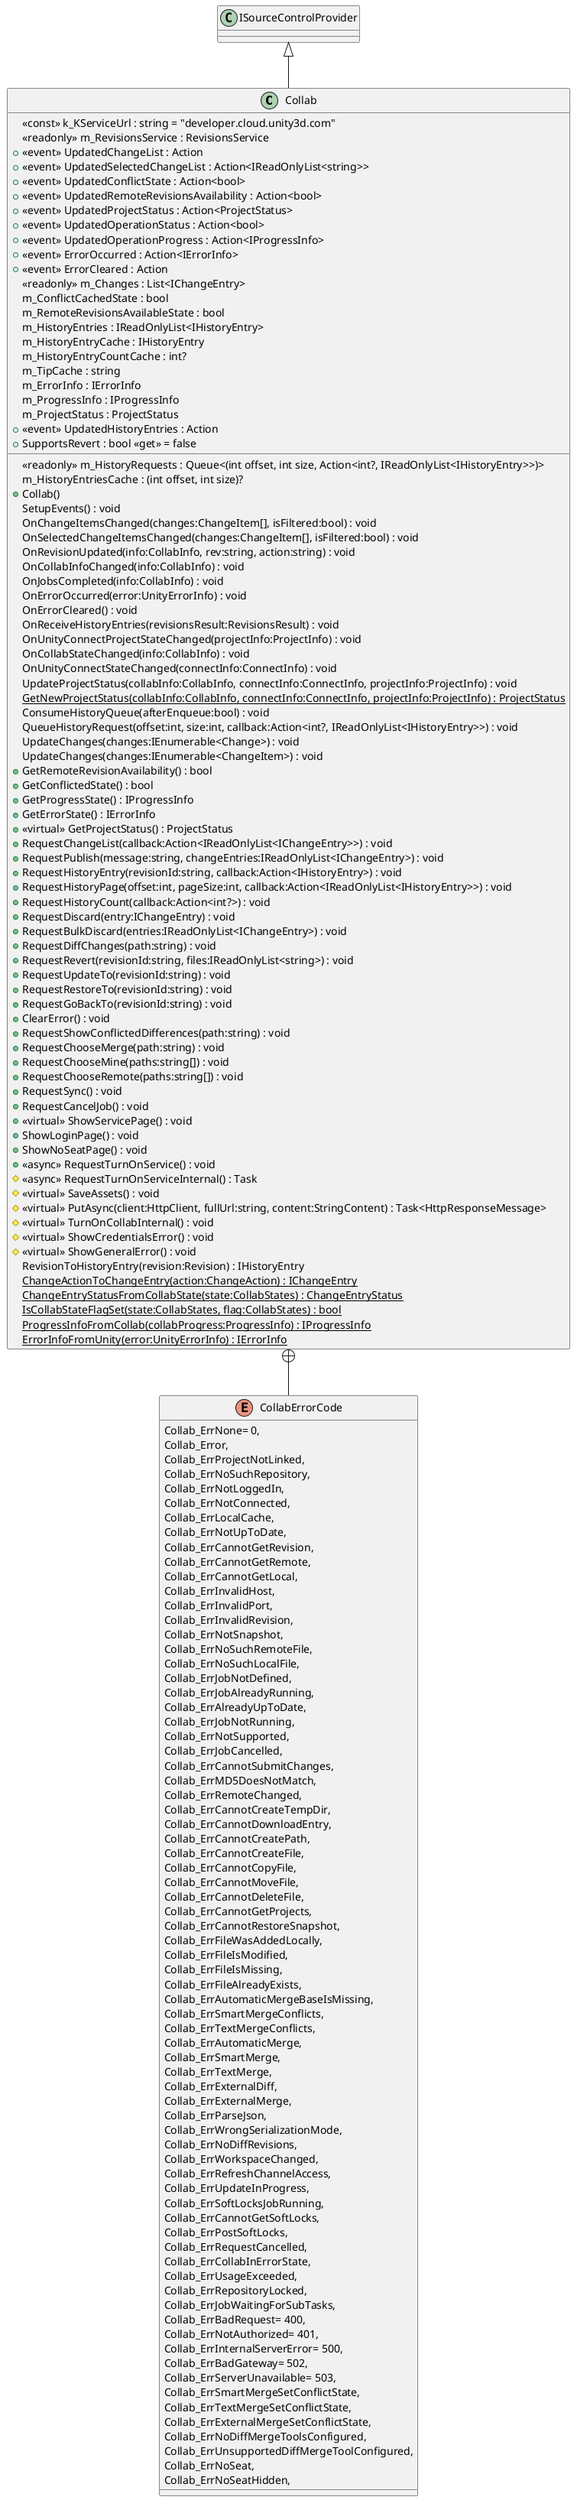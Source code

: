 @startuml
class Collab {
    <<const>> k_KServiceUrl : string = "developer.cloud.unity3d.com"
    <<readonly>> m_RevisionsService : RevisionsService
    +  <<event>> UpdatedChangeList : Action 
    +  <<event>> UpdatedSelectedChangeList : Action<IReadOnlyList<string>> 
    +  <<event>> UpdatedConflictState : Action<bool> 
    +  <<event>> UpdatedRemoteRevisionsAvailability : Action<bool> 
    +  <<event>> UpdatedProjectStatus : Action<ProjectStatus> 
    +  <<event>> UpdatedOperationStatus : Action<bool> 
    +  <<event>> UpdatedOperationProgress : Action<IProgressInfo> 
    +  <<event>> ErrorOccurred : Action<IErrorInfo> 
    +  <<event>> ErrorCleared : Action 
    <<readonly>> m_Changes : List<IChangeEntry>
    m_ConflictCachedState : bool
    m_RemoteRevisionsAvailableState : bool
    <<readonly>> m_HistoryRequests : Queue<(int offset, int size, Action<int?, IReadOnlyList<IHistoryEntry>>)>
    m_HistoryEntries : IReadOnlyList<IHistoryEntry>
    m_HistoryEntriesCache : (int offset, int size)?
    m_HistoryEntryCache : IHistoryEntry
    m_HistoryEntryCountCache : int?
    m_TipCache : string
    m_ErrorInfo : IErrorInfo
    m_ProgressInfo : IProgressInfo
    m_ProjectStatus : ProjectStatus
    + Collab()
    SetupEvents() : void
    OnChangeItemsChanged(changes:ChangeItem[], isFiltered:bool) : void
    OnSelectedChangeItemsChanged(changes:ChangeItem[], isFiltered:bool) : void
    OnRevisionUpdated(info:CollabInfo, rev:string, action:string) : void
    OnCollabInfoChanged(info:CollabInfo) : void
    OnJobsCompleted(info:CollabInfo) : void
    OnErrorOccurred(error:UnityErrorInfo) : void
    OnErrorCleared() : void
    OnReceiveHistoryEntries(revisionsResult:RevisionsResult) : void
    OnUnityConnectProjectStateChanged(projectInfo:ProjectInfo) : void
    OnCollabStateChanged(info:CollabInfo) : void
    OnUnityConnectStateChanged(connectInfo:ConnectInfo) : void
    UpdateProjectStatus(collabInfo:CollabInfo, connectInfo:ConnectInfo, projectInfo:ProjectInfo) : void
    {static} GetNewProjectStatus(collabInfo:CollabInfo, connectInfo:ConnectInfo, projectInfo:ProjectInfo) : ProjectStatus
    ConsumeHistoryQueue(afterEnqueue:bool) : void
    QueueHistoryRequest(offset:int, size:int, callback:Action<int?, IReadOnlyList<IHistoryEntry>>) : void
    UpdateChanges(changes:IEnumerable<Change>) : void
    UpdateChanges(changes:IEnumerable<ChangeItem>) : void
    + GetRemoteRevisionAvailability() : bool
    + GetConflictedState() : bool
    + GetProgressState() : IProgressInfo
    + GetErrorState() : IErrorInfo
    + <<virtual>> GetProjectStatus() : ProjectStatus
    + RequestChangeList(callback:Action<IReadOnlyList<IChangeEntry>>) : void
    + RequestPublish(message:string, changeEntries:IReadOnlyList<IChangeEntry>) : void
    +  <<event>> UpdatedHistoryEntries : Action 
    + RequestHistoryEntry(revisionId:string, callback:Action<IHistoryEntry>) : void
    + RequestHistoryPage(offset:int, pageSize:int, callback:Action<IReadOnlyList<IHistoryEntry>>) : void
    + RequestHistoryCount(callback:Action<int?>) : void
    + RequestDiscard(entry:IChangeEntry) : void
    + RequestBulkDiscard(entries:IReadOnlyList<IChangeEntry>) : void
    + RequestDiffChanges(path:string) : void
    + SupportsRevert : bool <<get>> = false
    + RequestRevert(revisionId:string, files:IReadOnlyList<string>) : void
    + RequestUpdateTo(revisionId:string) : void
    + RequestRestoreTo(revisionId:string) : void
    + RequestGoBackTo(revisionId:string) : void
    + ClearError() : void
    + RequestShowConflictedDifferences(path:string) : void
    + RequestChooseMerge(path:string) : void
    + RequestChooseMine(paths:string[]) : void
    + RequestChooseRemote(paths:string[]) : void
    + RequestSync() : void
    + RequestCancelJob() : void
    + <<virtual>> ShowServicePage() : void
    + ShowLoginPage() : void
    + ShowNoSeatPage() : void
    + <<async>> RequestTurnOnService() : void
    # <<async>> RequestTurnOnServiceInternal() : Task
    # <<virtual>> SaveAssets() : void
    # <<virtual>> PutAsync(client:HttpClient, fullUrl:string, content:StringContent) : Task<HttpResponseMessage>
    # <<virtual>> TurnOnCollabInternal() : void
    # <<virtual>> ShowCredentialsError() : void
    # <<virtual>> ShowGeneralError() : void
    RevisionToHistoryEntry(revision:Revision) : IHistoryEntry
    {static} ChangeActionToChangeEntry(action:ChangeAction) : IChangeEntry
    {static} ChangeEntryStatusFromCollabState(state:CollabStates) : ChangeEntryStatus
    {static} IsCollabStateFlagSet(state:CollabStates, flag:CollabStates) : bool
    {static} ProgressInfoFromCollab(collabProgress:ProgressInfo) : IProgressInfo
    {static} ErrorInfoFromUnity(error:UnityErrorInfo) : IErrorInfo
}
enum CollabErrorCode {
    Collab_ErrNone= 0,
    Collab_Error,
    Collab_ErrProjectNotLinked,
    Collab_ErrNoSuchRepository,
    Collab_ErrNotLoggedIn,
    Collab_ErrNotConnected,
    Collab_ErrLocalCache,
    Collab_ErrNotUpToDate,
    Collab_ErrCannotGetRevision,
    Collab_ErrCannotGetRemote,
    Collab_ErrCannotGetLocal,
    Collab_ErrInvalidHost,
    Collab_ErrInvalidPort,
    Collab_ErrInvalidRevision,
    Collab_ErrNotSnapshot,
    Collab_ErrNoSuchRemoteFile,
    Collab_ErrNoSuchLocalFile,
    Collab_ErrJobNotDefined,
    Collab_ErrJobAlreadyRunning,
    Collab_ErrAlreadyUpToDate,
    Collab_ErrJobNotRunning,
    Collab_ErrNotSupported,
    Collab_ErrJobCancelled,
    Collab_ErrCannotSubmitChanges,
    Collab_ErrMD5DoesNotMatch,
    Collab_ErrRemoteChanged,
    Collab_ErrCannotCreateTempDir,
    Collab_ErrCannotDownloadEntry,
    Collab_ErrCannotCreatePath,
    Collab_ErrCannotCreateFile,
    Collab_ErrCannotCopyFile,
    Collab_ErrCannotMoveFile,
    Collab_ErrCannotDeleteFile,
    Collab_ErrCannotGetProjects,
    Collab_ErrCannotRestoreSnapshot,
    Collab_ErrFileWasAddedLocally,
    Collab_ErrFileIsModified,
    Collab_ErrFileIsMissing,
    Collab_ErrFileAlreadyExists,
    Collab_ErrAutomaticMergeBaseIsMissing,
    Collab_ErrSmartMergeConflicts,
    Collab_ErrTextMergeConflicts,
    Collab_ErrAutomaticMerge,
    Collab_ErrSmartMerge,
    Collab_ErrTextMerge,
    Collab_ErrExternalDiff,
    Collab_ErrExternalMerge,
    Collab_ErrParseJson,
    Collab_ErrWrongSerializationMode,
    Collab_ErrNoDiffRevisions,
    Collab_ErrWorkspaceChanged,
    Collab_ErrRefreshChannelAccess,
    Collab_ErrUpdateInProgress,
    Collab_ErrSoftLocksJobRunning,
    Collab_ErrCannotGetSoftLocks,
    Collab_ErrPostSoftLocks,
    Collab_ErrRequestCancelled,
    Collab_ErrCollabInErrorState,
    Collab_ErrUsageExceeded,
    Collab_ErrRepositoryLocked,
    Collab_ErrJobWaitingForSubTasks,
    Collab_ErrBadRequest= 400,
    Collab_ErrNotAuthorized= 401,
    Collab_ErrInternalServerError= 500,
    Collab_ErrBadGateway= 502,
    Collab_ErrServerUnavailable= 503,
    Collab_ErrSmartMergeSetConflictState,
    Collab_ErrTextMergeSetConflictState,
    Collab_ErrExternalMergeSetConflictState,
    Collab_ErrNoDiffMergeToolsConfigured,
    Collab_ErrUnsupportedDiffMergeToolConfigured,
    Collab_ErrNoSeat,
    Collab_ErrNoSeatHidden,
}
ISourceControlProvider <|-- Collab
Collab +-- CollabErrorCode
@enduml
